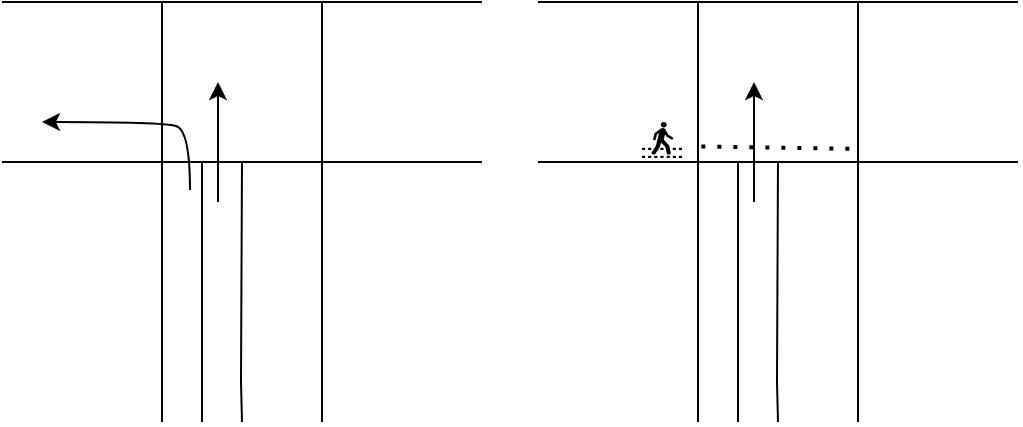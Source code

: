 <mxfile version="21.6.5" type="github">
  <diagram name="Page-1" id="eHVsndWZNQYHEwz9tB8o">
    <mxGraphModel dx="1035" dy="596" grid="1" gridSize="10" guides="1" tooltips="1" connect="1" arrows="1" fold="1" page="1" pageScale="1" pageWidth="1169" pageHeight="827" math="0" shadow="0">
      <root>
        <mxCell id="0" />
        <mxCell id="1" parent="0" />
        <mxCell id="FgRab_RMm033HroBVEti-28" value="" style="group" vertex="1" connectable="0" parent="1">
          <mxGeometry x="80" y="80" width="240" height="210" as="geometry" />
        </mxCell>
        <mxCell id="FgRab_RMm033HroBVEti-1" value="" style="whiteSpace=wrap;html=1;aspect=fixed;" vertex="1" parent="FgRab_RMm033HroBVEti-28">
          <mxGeometry x="80" width="80" height="80" as="geometry" />
        </mxCell>
        <mxCell id="FgRab_RMm033HroBVEti-2" value="" style="endArrow=none;html=1;rounded=0;entryX=0;entryY=1;entryDx=0;entryDy=0;" edge="1" parent="FgRab_RMm033HroBVEti-28" target="FgRab_RMm033HroBVEti-1">
          <mxGeometry width="50" height="50" relative="1" as="geometry">
            <mxPoint x="80" y="210" as="sourcePoint" />
            <mxPoint x="400" y="160" as="targetPoint" />
          </mxGeometry>
        </mxCell>
        <mxCell id="FgRab_RMm033HroBVEti-3" value="" style="endArrow=none;html=1;rounded=0;entryX=0.25;entryY=1;entryDx=0;entryDy=0;exitX=1;exitY=0.75;exitDx=0;exitDy=0;" edge="1" parent="FgRab_RMm033HroBVEti-28" source="FgRab_RMm033HroBVEti-18" target="FgRab_RMm033HroBVEti-1">
          <mxGeometry width="50" height="50" relative="1" as="geometry">
            <mxPoint x="100" y="310" as="sourcePoint" />
            <mxPoint x="90" y="90" as="targetPoint" />
            <Array as="points">
              <mxPoint x="100" y="190" />
            </Array>
          </mxGeometry>
        </mxCell>
        <mxCell id="FgRab_RMm033HroBVEti-7" value="" style="endArrow=none;html=1;rounded=0;entryX=1;entryY=1;entryDx=0;entryDy=0;" edge="1" parent="FgRab_RMm033HroBVEti-28" target="FgRab_RMm033HroBVEti-1">
          <mxGeometry width="50" height="50" relative="1" as="geometry">
            <mxPoint x="160" y="210" as="sourcePoint" />
            <mxPoint x="160" y="81" as="targetPoint" />
            <Array as="points">
              <mxPoint x="160" y="191" />
            </Array>
          </mxGeometry>
        </mxCell>
        <mxCell id="FgRab_RMm033HroBVEti-8" value="" style="endArrow=none;html=1;rounded=0;entryX=0.5;entryY=1;entryDx=0;entryDy=0;exitX=1;exitY=0.25;exitDx=0;exitDy=0;" edge="1" parent="FgRab_RMm033HroBVEti-28" source="FgRab_RMm033HroBVEti-18" target="FgRab_RMm033HroBVEti-1">
          <mxGeometry width="50" height="50" relative="1" as="geometry">
            <mxPoint x="120" y="320" as="sourcePoint" />
            <mxPoint x="120" y="90" as="targetPoint" />
            <Array as="points">
              <mxPoint x="119.5" y="190" />
            </Array>
          </mxGeometry>
        </mxCell>
        <mxCell id="FgRab_RMm033HroBVEti-14" value="" style="endArrow=none;html=1;rounded=0;" edge="1" parent="FgRab_RMm033HroBVEti-28">
          <mxGeometry width="50" height="50" relative="1" as="geometry">
            <mxPoint y="80" as="sourcePoint" />
            <mxPoint x="80" y="80" as="targetPoint" />
          </mxGeometry>
        </mxCell>
        <mxCell id="FgRab_RMm033HroBVEti-15" value="" style="shape=image;html=1;verticalAlign=top;verticalLabelPosition=bottom;labelBackgroundColor=#ffffff;imageAspect=0;aspect=fixed;image=https://cdn4.iconfinder.com/data/icons/transportation-190/1000/transport_automobile_auto_sedan_car_transportation_vehicle-128.png;rotation=90;" vertex="1" parent="FgRab_RMm033HroBVEti-28">
          <mxGeometry x="70" y="120" width="40" height="40" as="geometry" />
        </mxCell>
        <mxCell id="FgRab_RMm033HroBVEti-18" value="" style="shape=image;html=1;verticalAlign=top;verticalLabelPosition=bottom;labelBackgroundColor=#ffffff;imageAspect=0;aspect=fixed;image=https://cdn4.iconfinder.com/data/icons/transportation-190/1000/transport_automobile_auto_sedan_car_transportation_vehicle-128.png;rotation=90;" vertex="1" parent="FgRab_RMm033HroBVEti-28">
          <mxGeometry x="90" y="170" width="40" height="40" as="geometry" />
        </mxCell>
        <mxCell id="FgRab_RMm033HroBVEti-20" value="" style="endArrow=none;html=1;rounded=0;exitX=1;exitY=0;exitDx=0;exitDy=0;" edge="1" parent="FgRab_RMm033HroBVEti-28" source="FgRab_RMm033HroBVEti-1">
          <mxGeometry width="50" height="50" relative="1" as="geometry">
            <mxPoint x="200" y="10" as="sourcePoint" />
            <mxPoint x="240" as="targetPoint" />
          </mxGeometry>
        </mxCell>
        <mxCell id="FgRab_RMm033HroBVEti-21" value="" style="endArrow=none;html=1;rounded=0;" edge="1" parent="FgRab_RMm033HroBVEti-28">
          <mxGeometry width="50" height="50" relative="1" as="geometry">
            <mxPoint as="sourcePoint" />
            <mxPoint x="80" as="targetPoint" />
          </mxGeometry>
        </mxCell>
        <mxCell id="FgRab_RMm033HroBVEti-22" value="" style="endArrow=none;html=1;rounded=0;exitX=1;exitY=1;exitDx=0;exitDy=0;" edge="1" parent="FgRab_RMm033HroBVEti-28" source="FgRab_RMm033HroBVEti-1">
          <mxGeometry width="50" height="50" relative="1" as="geometry">
            <mxPoint x="400" y="240" as="sourcePoint" />
            <mxPoint x="240" y="80" as="targetPoint" />
          </mxGeometry>
        </mxCell>
        <mxCell id="FgRab_RMm033HroBVEti-23" value="" style="curved=1;endArrow=classic;html=1;rounded=0;" edge="1" parent="FgRab_RMm033HroBVEti-28">
          <mxGeometry width="50" height="50" relative="1" as="geometry">
            <mxPoint x="94" y="94" as="sourcePoint" />
            <mxPoint x="20" y="60" as="targetPoint" />
            <Array as="points">
              <mxPoint x="94" y="64" />
              <mxPoint x="80" y="60" />
            </Array>
          </mxGeometry>
        </mxCell>
        <mxCell id="FgRab_RMm033HroBVEti-27" value="" style="endArrow=classic;html=1;rounded=0;entryX=0.35;entryY=0.5;entryDx=0;entryDy=0;entryPerimeter=0;" edge="1" parent="FgRab_RMm033HroBVEti-28" target="FgRab_RMm033HroBVEti-1">
          <mxGeometry width="50" height="50" relative="1" as="geometry">
            <mxPoint x="108" y="100" as="sourcePoint" />
            <mxPoint x="110.593" y="61" as="targetPoint" />
            <Array as="points">
              <mxPoint x="108" y="75" />
            </Array>
          </mxGeometry>
        </mxCell>
        <mxCell id="FgRab_RMm033HroBVEti-30" value="" style="group" vertex="1" connectable="0" parent="1">
          <mxGeometry x="348" y="80" width="240" height="210" as="geometry" />
        </mxCell>
        <mxCell id="FgRab_RMm033HroBVEti-31" value="" style="whiteSpace=wrap;html=1;aspect=fixed;" vertex="1" parent="FgRab_RMm033HroBVEti-30">
          <mxGeometry x="80" width="80" height="80" as="geometry" />
        </mxCell>
        <mxCell id="FgRab_RMm033HroBVEti-32" value="" style="endArrow=none;html=1;rounded=0;entryX=0;entryY=1;entryDx=0;entryDy=0;" edge="1" parent="FgRab_RMm033HroBVEti-30" target="FgRab_RMm033HroBVEti-31">
          <mxGeometry width="50" height="50" relative="1" as="geometry">
            <mxPoint x="80" y="210" as="sourcePoint" />
            <mxPoint x="400" y="160" as="targetPoint" />
          </mxGeometry>
        </mxCell>
        <mxCell id="FgRab_RMm033HroBVEti-33" value="" style="endArrow=none;html=1;rounded=0;entryX=0.25;entryY=1;entryDx=0;entryDy=0;exitX=1;exitY=0.75;exitDx=0;exitDy=0;" edge="1" parent="FgRab_RMm033HroBVEti-30" source="FgRab_RMm033HroBVEti-38" target="FgRab_RMm033HroBVEti-31">
          <mxGeometry width="50" height="50" relative="1" as="geometry">
            <mxPoint x="100" y="310" as="sourcePoint" />
            <mxPoint x="90" y="90" as="targetPoint" />
            <Array as="points">
              <mxPoint x="100" y="190" />
            </Array>
          </mxGeometry>
        </mxCell>
        <mxCell id="FgRab_RMm033HroBVEti-34" value="" style="endArrow=none;html=1;rounded=0;entryX=1;entryY=1;entryDx=0;entryDy=0;" edge="1" parent="FgRab_RMm033HroBVEti-30" target="FgRab_RMm033HroBVEti-31">
          <mxGeometry width="50" height="50" relative="1" as="geometry">
            <mxPoint x="160" y="210" as="sourcePoint" />
            <mxPoint x="160" y="81" as="targetPoint" />
            <Array as="points">
              <mxPoint x="160" y="191" />
            </Array>
          </mxGeometry>
        </mxCell>
        <mxCell id="FgRab_RMm033HroBVEti-35" value="" style="endArrow=none;html=1;rounded=0;entryX=0.5;entryY=1;entryDx=0;entryDy=0;exitX=1;exitY=0.25;exitDx=0;exitDy=0;" edge="1" parent="FgRab_RMm033HroBVEti-30" source="FgRab_RMm033HroBVEti-38" target="FgRab_RMm033HroBVEti-31">
          <mxGeometry width="50" height="50" relative="1" as="geometry">
            <mxPoint x="120" y="320" as="sourcePoint" />
            <mxPoint x="120" y="90" as="targetPoint" />
            <Array as="points">
              <mxPoint x="119.5" y="190" />
            </Array>
          </mxGeometry>
        </mxCell>
        <mxCell id="FgRab_RMm033HroBVEti-36" value="" style="endArrow=none;html=1;rounded=0;" edge="1" parent="FgRab_RMm033HroBVEti-30">
          <mxGeometry width="50" height="50" relative="1" as="geometry">
            <mxPoint y="80" as="sourcePoint" />
            <mxPoint x="80" y="80" as="targetPoint" />
          </mxGeometry>
        </mxCell>
        <mxCell id="FgRab_RMm033HroBVEti-38" value="" style="shape=image;html=1;verticalAlign=top;verticalLabelPosition=bottom;labelBackgroundColor=#ffffff;imageAspect=0;aspect=fixed;image=https://cdn4.iconfinder.com/data/icons/transportation-190/1000/transport_automobile_auto_sedan_car_transportation_vehicle-128.png;rotation=90;" vertex="1" parent="FgRab_RMm033HroBVEti-30">
          <mxGeometry x="90" y="170" width="40" height="40" as="geometry" />
        </mxCell>
        <mxCell id="FgRab_RMm033HroBVEti-39" value="" style="endArrow=none;html=1;rounded=0;exitX=1;exitY=0;exitDx=0;exitDy=0;" edge="1" parent="FgRab_RMm033HroBVEti-30" source="FgRab_RMm033HroBVEti-31">
          <mxGeometry width="50" height="50" relative="1" as="geometry">
            <mxPoint x="200" y="10" as="sourcePoint" />
            <mxPoint x="240" as="targetPoint" />
          </mxGeometry>
        </mxCell>
        <mxCell id="FgRab_RMm033HroBVEti-40" value="" style="endArrow=none;html=1;rounded=0;" edge="1" parent="FgRab_RMm033HroBVEti-30">
          <mxGeometry width="50" height="50" relative="1" as="geometry">
            <mxPoint as="sourcePoint" />
            <mxPoint x="80" as="targetPoint" />
          </mxGeometry>
        </mxCell>
        <mxCell id="FgRab_RMm033HroBVEti-41" value="" style="endArrow=none;html=1;rounded=0;exitX=1;exitY=1;exitDx=0;exitDy=0;" edge="1" parent="FgRab_RMm033HroBVEti-30" source="FgRab_RMm033HroBVEti-31">
          <mxGeometry width="50" height="50" relative="1" as="geometry">
            <mxPoint x="400" y="240" as="sourcePoint" />
            <mxPoint x="240" y="80" as="targetPoint" />
          </mxGeometry>
        </mxCell>
        <mxCell id="FgRab_RMm033HroBVEti-43" value="" style="endArrow=classic;html=1;rounded=0;entryX=0.35;entryY=0.5;entryDx=0;entryDy=0;entryPerimeter=0;" edge="1" parent="FgRab_RMm033HroBVEti-30" target="FgRab_RMm033HroBVEti-31">
          <mxGeometry width="50" height="50" relative="1" as="geometry">
            <mxPoint x="108" y="100" as="sourcePoint" />
            <mxPoint x="110.593" y="61" as="targetPoint" />
            <Array as="points">
              <mxPoint x="108" y="75" />
            </Array>
          </mxGeometry>
        </mxCell>
        <mxCell id="FgRab_RMm033HroBVEti-46" value="" style="endArrow=none;dashed=1;html=1;dashPattern=1 3;strokeWidth=2;rounded=0;exitX=0.021;exitY=0.903;exitDx=0;exitDy=0;exitPerimeter=0;entryX=0.992;entryY=0.918;entryDx=0;entryDy=0;entryPerimeter=0;" edge="1" parent="FgRab_RMm033HroBVEti-30" source="FgRab_RMm033HroBVEti-31" target="FgRab_RMm033HroBVEti-31">
          <mxGeometry width="50" height="50" relative="1" as="geometry">
            <mxPoint x="122" y="230" as="sourcePoint" />
            <mxPoint x="172" y="180" as="targetPoint" />
          </mxGeometry>
        </mxCell>
        <mxCell id="FgRab_RMm033HroBVEti-47" value="" style="shape=mxgraph.signs.safety.pedestrian_crossing;html=1;pointerEvents=1;fillColor=#000000;strokeColor=none;verticalLabelPosition=bottom;verticalAlign=top;align=center;" vertex="1" parent="FgRab_RMm033HroBVEti-30">
          <mxGeometry x="52" y="60" width="20" height="18" as="geometry" />
        </mxCell>
      </root>
    </mxGraphModel>
  </diagram>
</mxfile>
